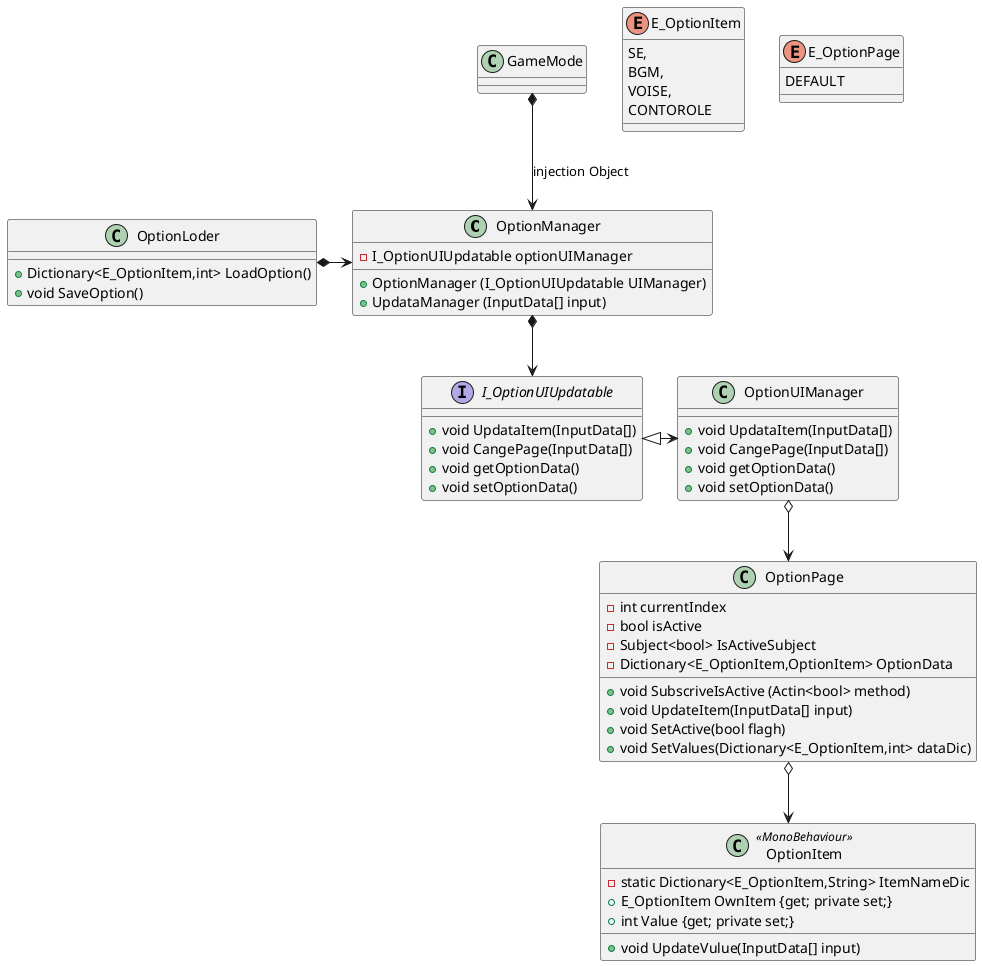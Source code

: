 @startuml オプション周りのクラス設計

    class OptionManager {
        - I_OptionUIUpdatable optionUIManager

        + OptionManager (I_OptionUIUpdatable UIManager)
        + UpdataManager (InputData[] input)
    }

    interface I_OptionUIUpdatable{
        + void UpdataItem(InputData[])
        + void CangePage(InputData[])
        + void getOptionData()
        + void setOptionData()

    }

    class OptionUIManager {
        + void UpdataItem(InputData[])
        + void CangePage(InputData[])
        + void getOptionData()
        + void setOptionData()
    }


    class OptionLoder{
        + Dictionary<E_OptionItem,int> LoadOption()
        + void SaveOption()
    }


    class OptionPage {
        - int currentIndex
        - bool isActive
        - Subject<bool> IsActiveSubject
        - Dictionary<E_OptionItem,OptionItem> OptionData

        + void SubscriveIsActive (Actin<bool> method)
        + void UpdateItem(InputData[] input)
        + void SetActive(bool flagh)
        + void SetValues(Dictionary<E_OptionItem,int> dataDic)
    }

    class OptionItem <<MonoBehaviour>>{
        - static Dictionary<E_OptionItem,String> ItemNameDic 
        + E_OptionItem OwnItem {get; private set;}
        + int Value {get; private set;}
        + void UpdateVulue(InputData[] input)
    }

    class GameMode{

    }

    enum E_OptionItem{
        SE,
        BGM,
        VOISE,
        CONTOROLE
    }

    enum E_OptionPage{
        DEFAULT
    }

    OptionLoder *-right-> OptionManager
    GameMode *--> OptionManager : injection Object
    OptionManager *--> I_OptionUIUpdatable
    I_OptionUIUpdatable <|-right-> OptionUIManager
    OptionUIManager o--> OptionPage
    OptionPage o--> OptionItem 
@enduml